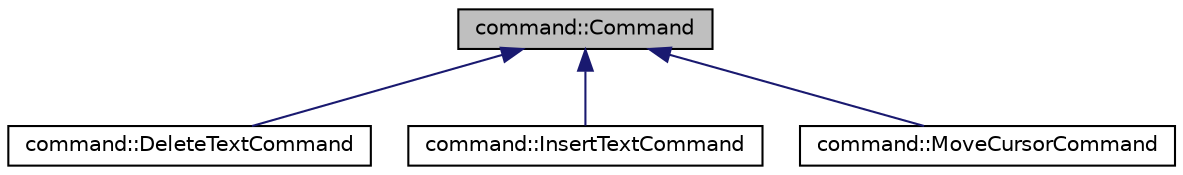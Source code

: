digraph "command::Command"
{
 // LATEX_PDF_SIZE
  edge [fontname="Helvetica",fontsize="10",labelfontname="Helvetica",labelfontsize="10"];
  node [fontname="Helvetica",fontsize="10",shape=record];
  Node1 [label="command::Command",height=0.2,width=0.4,color="black", fillcolor="grey75", style="filled", fontcolor="black",tooltip=" "];
  Node1 -> Node2 [dir="back",color="midnightblue",fontsize="10",style="solid"];
  Node2 [label="command::DeleteTextCommand",height=0.2,width=0.4,color="black", fillcolor="white", style="filled",URL="$classcommand_1_1DeleteTextCommand.html",tooltip=" "];
  Node1 -> Node3 [dir="back",color="midnightblue",fontsize="10",style="solid"];
  Node3 [label="command::InsertTextCommand",height=0.2,width=0.4,color="black", fillcolor="white", style="filled",URL="$classcommand_1_1InsertTextCommand.html",tooltip=" "];
  Node1 -> Node4 [dir="back",color="midnightblue",fontsize="10",style="solid"];
  Node4 [label="command::MoveCursorCommand",height=0.2,width=0.4,color="black", fillcolor="white", style="filled",URL="$classcommand_1_1MoveCursorCommand.html",tooltip=" "];
}
